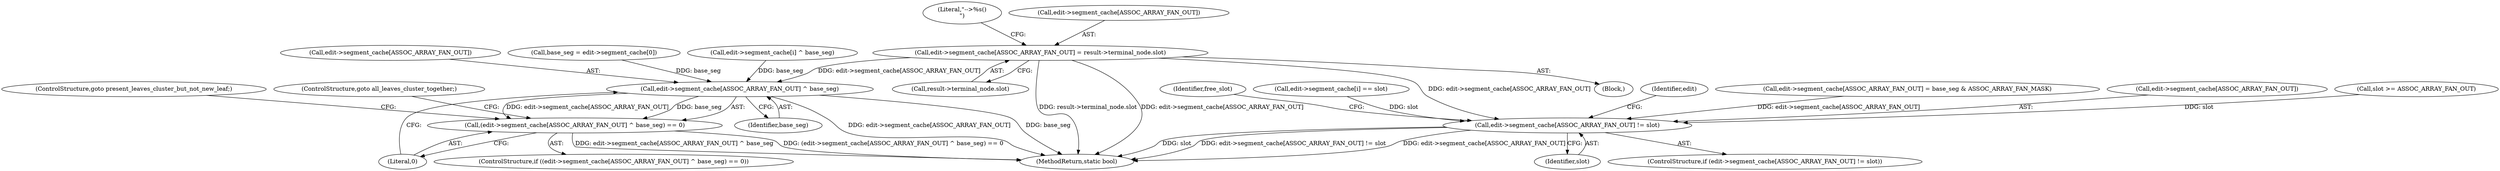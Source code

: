 digraph "0_linux_ea6789980fdaa610d7eb63602c746bf6ec70cd2b@array" {
"1000156" [label="(Call,edit->segment_cache[ASSOC_ARRAY_FAN_OUT] = result->terminal_node.slot)"];
"1000404" [label="(Call,edit->segment_cache[ASSOC_ARRAY_FAN_OUT] ^ base_seg)"];
"1000403" [label="(Call,(edit->segment_cache[ASSOC_ARRAY_FAN_OUT] ^ base_seg) == 0)"];
"1000666" [label="(Call,edit->segment_cache[ASSOC_ARRAY_FAN_OUT] != slot)"];
"1000665" [label="(ControlStructure,if (edit->segment_cache[ASSOC_ARRAY_FAN_OUT] != slot))"];
"1000413" [label="(ControlStructure,goto present_leaves_cluster_but_not_new_leaf;)"];
"1000666" [label="(Call,edit->segment_cache[ASSOC_ARRAY_FAN_OUT] != slot)"];
"1000672" [label="(Identifier,slot)"];
"1000122" [label="(Block,)"];
"1000667" [label="(Call,edit->segment_cache[ASSOC_ARRAY_FAN_OUT])"];
"1000168" [label="(Literal,\"-->%s()\n\")"];
"1000162" [label="(Call,result->terminal_node.slot)"];
"1000385" [label="(Call,edit->segment_cache[i] ^ base_seg)"];
"1000528" [label="(Call,slot >= ASSOC_ARRAY_FAN_OUT)"];
"1000403" [label="(Call,(edit->segment_cache[ASSOC_ARRAY_FAN_OUT] ^ base_seg) == 0)"];
"1000410" [label="(Identifier,base_seg)"];
"1000405" [label="(Call,edit->segment_cache[ASSOC_ARRAY_FAN_OUT])"];
"1000411" [label="(Literal,0)"];
"1000157" [label="(Call,edit->segment_cache[ASSOC_ARRAY_FAN_OUT])"];
"1000402" [label="(ControlStructure,if ((edit->segment_cache[ASSOC_ARRAY_FAN_OUT] ^ base_seg) == 0))"];
"1000677" [label="(Identifier,free_slot)"];
"1000367" [label="(Call,base_seg = edit->segment_cache[0])"];
"1000613" [label="(Call,edit->segment_cache[i] == slot)"];
"1001251" [label="(MethodReturn,static bool)"];
"1000156" [label="(Call,edit->segment_cache[ASSOC_ARRAY_FAN_OUT] = result->terminal_node.slot)"];
"1000704" [label="(Identifier,edit)"];
"1000404" [label="(Call,edit->segment_cache[ASSOC_ARRAY_FAN_OUT] ^ base_seg)"];
"1001241" [label="(Call,edit->segment_cache[ASSOC_ARRAY_FAN_OUT] = base_seg & ASSOC_ARRAY_FAN_MASK)"];
"1000412" [label="(ControlStructure,goto all_leaves_cluster_together;)"];
"1000156" -> "1000122"  [label="AST: "];
"1000156" -> "1000162"  [label="CFG: "];
"1000157" -> "1000156"  [label="AST: "];
"1000162" -> "1000156"  [label="AST: "];
"1000168" -> "1000156"  [label="CFG: "];
"1000156" -> "1001251"  [label="DDG: edit->segment_cache[ASSOC_ARRAY_FAN_OUT]"];
"1000156" -> "1001251"  [label="DDG: result->terminal_node.slot"];
"1000156" -> "1000404"  [label="DDG: edit->segment_cache[ASSOC_ARRAY_FAN_OUT]"];
"1000156" -> "1000666"  [label="DDG: edit->segment_cache[ASSOC_ARRAY_FAN_OUT]"];
"1000404" -> "1000403"  [label="AST: "];
"1000404" -> "1000410"  [label="CFG: "];
"1000405" -> "1000404"  [label="AST: "];
"1000410" -> "1000404"  [label="AST: "];
"1000411" -> "1000404"  [label="CFG: "];
"1000404" -> "1001251"  [label="DDG: edit->segment_cache[ASSOC_ARRAY_FAN_OUT]"];
"1000404" -> "1001251"  [label="DDG: base_seg"];
"1000404" -> "1000403"  [label="DDG: edit->segment_cache[ASSOC_ARRAY_FAN_OUT]"];
"1000404" -> "1000403"  [label="DDG: base_seg"];
"1000367" -> "1000404"  [label="DDG: base_seg"];
"1000385" -> "1000404"  [label="DDG: base_seg"];
"1000403" -> "1000402"  [label="AST: "];
"1000403" -> "1000411"  [label="CFG: "];
"1000411" -> "1000403"  [label="AST: "];
"1000412" -> "1000403"  [label="CFG: "];
"1000413" -> "1000403"  [label="CFG: "];
"1000403" -> "1001251"  [label="DDG: edit->segment_cache[ASSOC_ARRAY_FAN_OUT] ^ base_seg"];
"1000403" -> "1001251"  [label="DDG: (edit->segment_cache[ASSOC_ARRAY_FAN_OUT] ^ base_seg) == 0"];
"1000666" -> "1000665"  [label="AST: "];
"1000666" -> "1000672"  [label="CFG: "];
"1000667" -> "1000666"  [label="AST: "];
"1000672" -> "1000666"  [label="AST: "];
"1000677" -> "1000666"  [label="CFG: "];
"1000704" -> "1000666"  [label="CFG: "];
"1000666" -> "1001251"  [label="DDG: slot"];
"1000666" -> "1001251"  [label="DDG: edit->segment_cache[ASSOC_ARRAY_FAN_OUT] != slot"];
"1000666" -> "1001251"  [label="DDG: edit->segment_cache[ASSOC_ARRAY_FAN_OUT]"];
"1001241" -> "1000666"  [label="DDG: edit->segment_cache[ASSOC_ARRAY_FAN_OUT]"];
"1000613" -> "1000666"  [label="DDG: slot"];
"1000528" -> "1000666"  [label="DDG: slot"];
}

